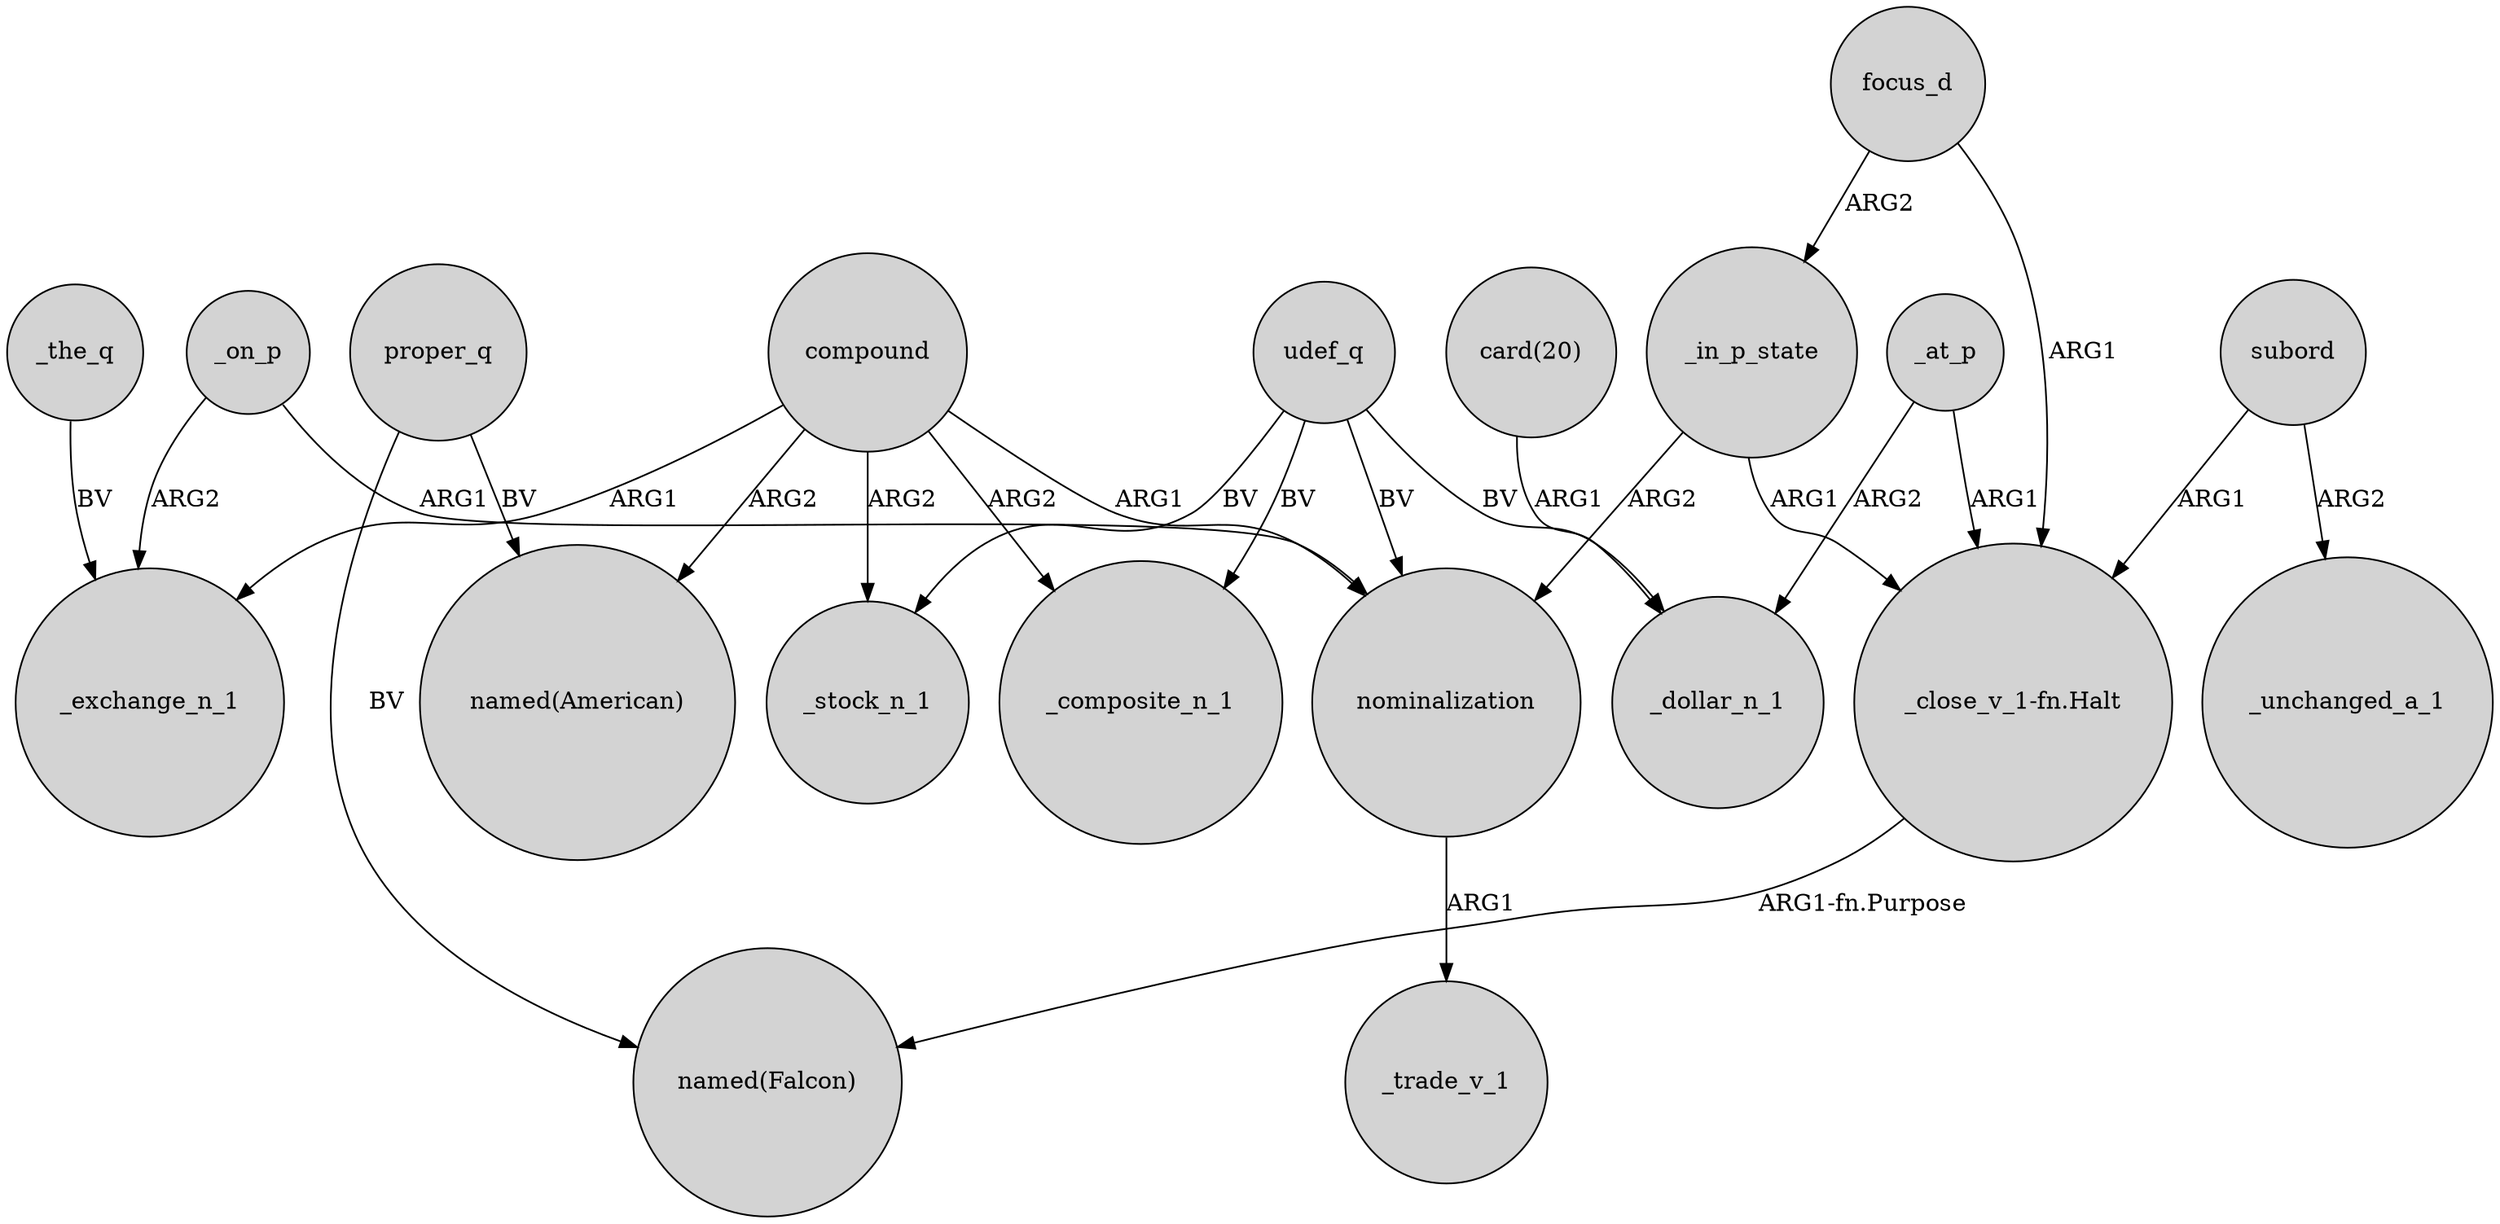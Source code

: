 digraph {
	node [shape=circle style=filled]
	_on_p -> nominalization [label=ARG1]
	_in_p_state -> nominalization [label=ARG2]
	focus_d -> "_close_v_1-fn.Halt" [label=ARG1]
	focus_d -> _in_p_state [label=ARG2]
	proper_q -> "named(Falcon)" [label=BV]
	_in_p_state -> "_close_v_1-fn.Halt" [label=ARG1]
	subord -> _unchanged_a_1 [label=ARG2]
	udef_q -> nominalization [label=BV]
	subord -> "_close_v_1-fn.Halt" [label=ARG1]
	"_close_v_1-fn.Halt" -> "named(Falcon)" [label="ARG1-fn.Purpose"]
	_on_p -> _exchange_n_1 [label=ARG2]
	compound -> _exchange_n_1 [label=ARG1]
	compound -> nominalization [label=ARG1]
	udef_q -> _stock_n_1 [label=BV]
	_at_p -> _dollar_n_1 [label=ARG2]
	_at_p -> "_close_v_1-fn.Halt" [label=ARG1]
	compound -> _stock_n_1 [label=ARG2]
	udef_q -> _dollar_n_1 [label=BV]
	udef_q -> _composite_n_1 [label=BV]
	compound -> "named(American)" [label=ARG2]
	_the_q -> _exchange_n_1 [label=BV]
	proper_q -> "named(American)" [label=BV]
	compound -> _composite_n_1 [label=ARG2]
	nominalization -> _trade_v_1 [label=ARG1]
	"card(20)" -> _dollar_n_1 [label=ARG1]
}
